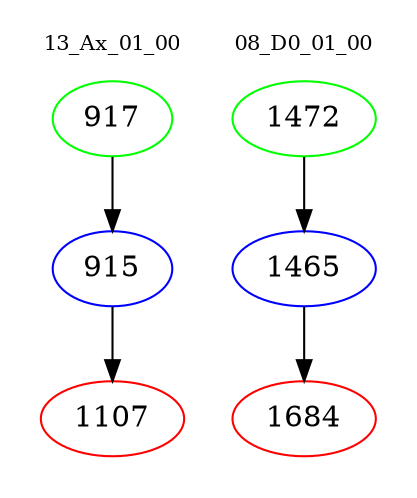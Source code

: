 digraph{
subgraph cluster_0 {
color = white
label = "13_Ax_01_00";
fontsize=10;
T0_917 [label="917", color="green"]
T0_917 -> T0_915 [color="black"]
T0_915 [label="915", color="blue"]
T0_915 -> T0_1107 [color="black"]
T0_1107 [label="1107", color="red"]
}
subgraph cluster_1 {
color = white
label = "08_D0_01_00";
fontsize=10;
T1_1472 [label="1472", color="green"]
T1_1472 -> T1_1465 [color="black"]
T1_1465 [label="1465", color="blue"]
T1_1465 -> T1_1684 [color="black"]
T1_1684 [label="1684", color="red"]
}
}
